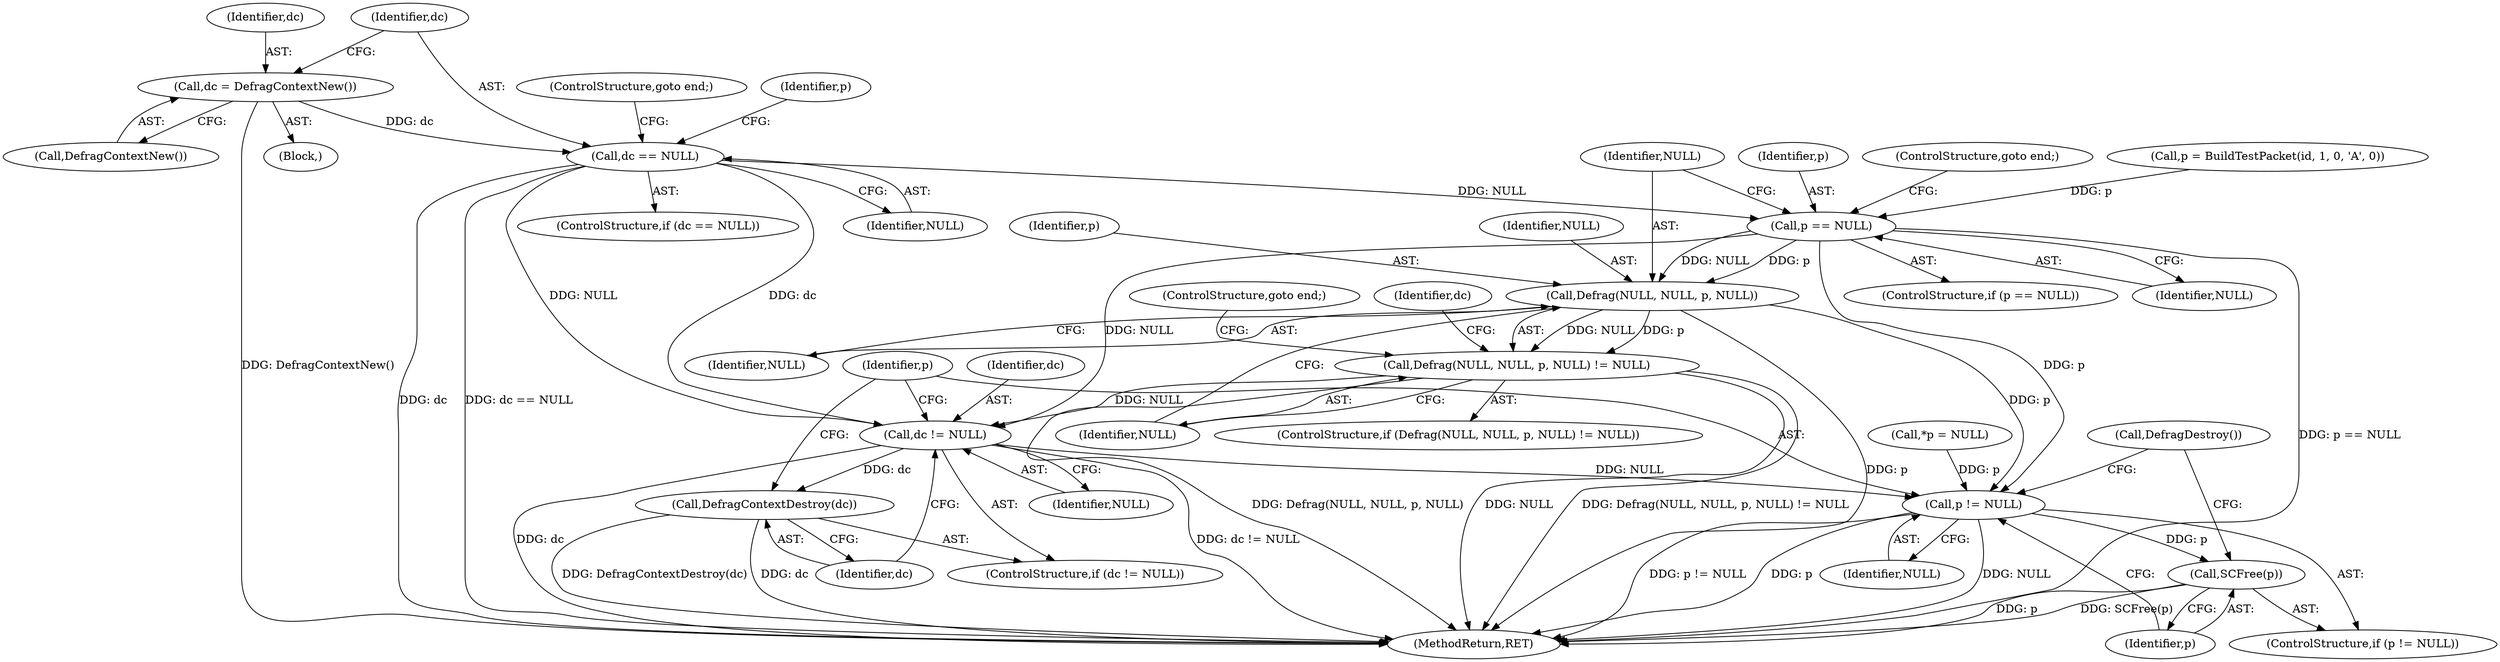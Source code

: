 digraph "0_suricata_4a04f814b15762eb446a5ead4d69d021512df6f8_2@pointer" {
"1000127" [label="(Call,dc == NULL)"];
"1000123" [label="(Call,dc = DefragContextNew())"];
"1000140" [label="(Call,p == NULL)"];
"1000146" [label="(Call,Defrag(NULL, NULL, p, NULL))"];
"1000145" [label="(Call,Defrag(NULL, NULL, p, NULL) != NULL)"];
"1000168" [label="(Call,dc != NULL)"];
"1000171" [label="(Call,DefragContextDestroy(dc))"];
"1000174" [label="(Call,p != NULL)"];
"1000177" [label="(Call,SCFree(p))"];
"1000150" [label="(Identifier,NULL)"];
"1000105" [label="(Block,)"];
"1000126" [label="(ControlStructure,if (dc == NULL))"];
"1000145" [label="(Call,Defrag(NULL, NULL, p, NULL) != NULL)"];
"1000171" [label="(Call,DefragContextDestroy(dc))"];
"1000176" [label="(Identifier,NULL)"];
"1000124" [label="(Identifier,dc)"];
"1000177" [label="(Call,SCFree(p))"];
"1000143" [label="(ControlStructure,goto end;)"];
"1000179" [label="(Call,DefragDestroy())"];
"1000167" [label="(ControlStructure,if (dc != NULL))"];
"1000170" [label="(Identifier,NULL)"];
"1000169" [label="(Identifier,dc)"];
"1000129" [label="(Identifier,NULL)"];
"1000174" [label="(Call,p != NULL)"];
"1000127" [label="(Call,dc == NULL)"];
"1000123" [label="(Call,dc = DefragContextNew())"];
"1000178" [label="(Identifier,p)"];
"1000147" [label="(Identifier,NULL)"];
"1000148" [label="(Identifier,NULL)"];
"1000151" [label="(Identifier,NULL)"];
"1000111" [label="(Call,*p = NULL)"];
"1000168" [label="(Call,dc != NULL)"];
"1000131" [label="(Call,p = BuildTestPacket(id, 1, 0, 'A', 0))"];
"1000146" [label="(Call,Defrag(NULL, NULL, p, NULL))"];
"1000139" [label="(ControlStructure,if (p == NULL))"];
"1000128" [label="(Identifier,dc)"];
"1000157" [label="(Identifier,dc)"];
"1000175" [label="(Identifier,p)"];
"1000140" [label="(Call,p == NULL)"];
"1000142" [label="(Identifier,NULL)"];
"1000125" [label="(Call,DefragContextNew())"];
"1000149" [label="(Identifier,p)"];
"1000173" [label="(ControlStructure,if (p != NULL))"];
"1000182" [label="(MethodReturn,RET)"];
"1000172" [label="(Identifier,dc)"];
"1000141" [label="(Identifier,p)"];
"1000130" [label="(ControlStructure,goto end;)"];
"1000144" [label="(ControlStructure,if (Defrag(NULL, NULL, p, NULL) != NULL))"];
"1000152" [label="(ControlStructure,goto end;)"];
"1000132" [label="(Identifier,p)"];
"1000127" -> "1000126"  [label="AST: "];
"1000127" -> "1000129"  [label="CFG: "];
"1000128" -> "1000127"  [label="AST: "];
"1000129" -> "1000127"  [label="AST: "];
"1000130" -> "1000127"  [label="CFG: "];
"1000132" -> "1000127"  [label="CFG: "];
"1000127" -> "1000182"  [label="DDG: dc == NULL"];
"1000127" -> "1000182"  [label="DDG: dc"];
"1000123" -> "1000127"  [label="DDG: dc"];
"1000127" -> "1000140"  [label="DDG: NULL"];
"1000127" -> "1000168"  [label="DDG: dc"];
"1000127" -> "1000168"  [label="DDG: NULL"];
"1000123" -> "1000105"  [label="AST: "];
"1000123" -> "1000125"  [label="CFG: "];
"1000124" -> "1000123"  [label="AST: "];
"1000125" -> "1000123"  [label="AST: "];
"1000128" -> "1000123"  [label="CFG: "];
"1000123" -> "1000182"  [label="DDG: DefragContextNew()"];
"1000140" -> "1000139"  [label="AST: "];
"1000140" -> "1000142"  [label="CFG: "];
"1000141" -> "1000140"  [label="AST: "];
"1000142" -> "1000140"  [label="AST: "];
"1000143" -> "1000140"  [label="CFG: "];
"1000147" -> "1000140"  [label="CFG: "];
"1000140" -> "1000182"  [label="DDG: p == NULL"];
"1000131" -> "1000140"  [label="DDG: p"];
"1000140" -> "1000146"  [label="DDG: NULL"];
"1000140" -> "1000146"  [label="DDG: p"];
"1000140" -> "1000168"  [label="DDG: NULL"];
"1000140" -> "1000174"  [label="DDG: p"];
"1000146" -> "1000145"  [label="AST: "];
"1000146" -> "1000150"  [label="CFG: "];
"1000147" -> "1000146"  [label="AST: "];
"1000148" -> "1000146"  [label="AST: "];
"1000149" -> "1000146"  [label="AST: "];
"1000150" -> "1000146"  [label="AST: "];
"1000151" -> "1000146"  [label="CFG: "];
"1000146" -> "1000182"  [label="DDG: p"];
"1000146" -> "1000145"  [label="DDG: NULL"];
"1000146" -> "1000145"  [label="DDG: p"];
"1000146" -> "1000174"  [label="DDG: p"];
"1000145" -> "1000144"  [label="AST: "];
"1000145" -> "1000151"  [label="CFG: "];
"1000151" -> "1000145"  [label="AST: "];
"1000152" -> "1000145"  [label="CFG: "];
"1000157" -> "1000145"  [label="CFG: "];
"1000145" -> "1000182"  [label="DDG: NULL"];
"1000145" -> "1000182"  [label="DDG: Defrag(NULL, NULL, p, NULL) != NULL"];
"1000145" -> "1000182"  [label="DDG: Defrag(NULL, NULL, p, NULL)"];
"1000145" -> "1000168"  [label="DDG: NULL"];
"1000168" -> "1000167"  [label="AST: "];
"1000168" -> "1000170"  [label="CFG: "];
"1000169" -> "1000168"  [label="AST: "];
"1000170" -> "1000168"  [label="AST: "];
"1000172" -> "1000168"  [label="CFG: "];
"1000175" -> "1000168"  [label="CFG: "];
"1000168" -> "1000182"  [label="DDG: dc"];
"1000168" -> "1000182"  [label="DDG: dc != NULL"];
"1000168" -> "1000171"  [label="DDG: dc"];
"1000168" -> "1000174"  [label="DDG: NULL"];
"1000171" -> "1000167"  [label="AST: "];
"1000171" -> "1000172"  [label="CFG: "];
"1000172" -> "1000171"  [label="AST: "];
"1000175" -> "1000171"  [label="CFG: "];
"1000171" -> "1000182"  [label="DDG: dc"];
"1000171" -> "1000182"  [label="DDG: DefragContextDestroy(dc)"];
"1000174" -> "1000173"  [label="AST: "];
"1000174" -> "1000176"  [label="CFG: "];
"1000175" -> "1000174"  [label="AST: "];
"1000176" -> "1000174"  [label="AST: "];
"1000178" -> "1000174"  [label="CFG: "];
"1000179" -> "1000174"  [label="CFG: "];
"1000174" -> "1000182"  [label="DDG: NULL"];
"1000174" -> "1000182"  [label="DDG: p != NULL"];
"1000174" -> "1000182"  [label="DDG: p"];
"1000111" -> "1000174"  [label="DDG: p"];
"1000174" -> "1000177"  [label="DDG: p"];
"1000177" -> "1000173"  [label="AST: "];
"1000177" -> "1000178"  [label="CFG: "];
"1000178" -> "1000177"  [label="AST: "];
"1000179" -> "1000177"  [label="CFG: "];
"1000177" -> "1000182"  [label="DDG: p"];
"1000177" -> "1000182"  [label="DDG: SCFree(p)"];
}
